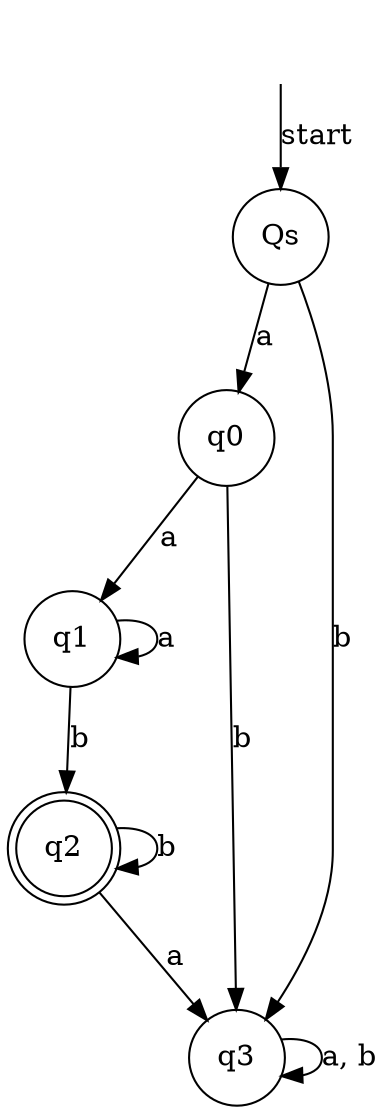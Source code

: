 digraph dfa {
    "" [shape=none]
    Qs, q0, q1, q3 [shape=circle]
    q2 [shape=doublecircle]

    "" -> Qs [label=start]
    Qs -> q0 [label=a]
    q0 -> q1 [label=a]
    q1 -> q1 [label=a]
    q1 -> q2 [label=b]
    q2 -> q2 [label=b]
    q2 -> q3 [label=a]
    q3 -> q3 [label="a, b"]
    Qs -> q3 [label=b]
    q0 -> q3 [label=b]
}
